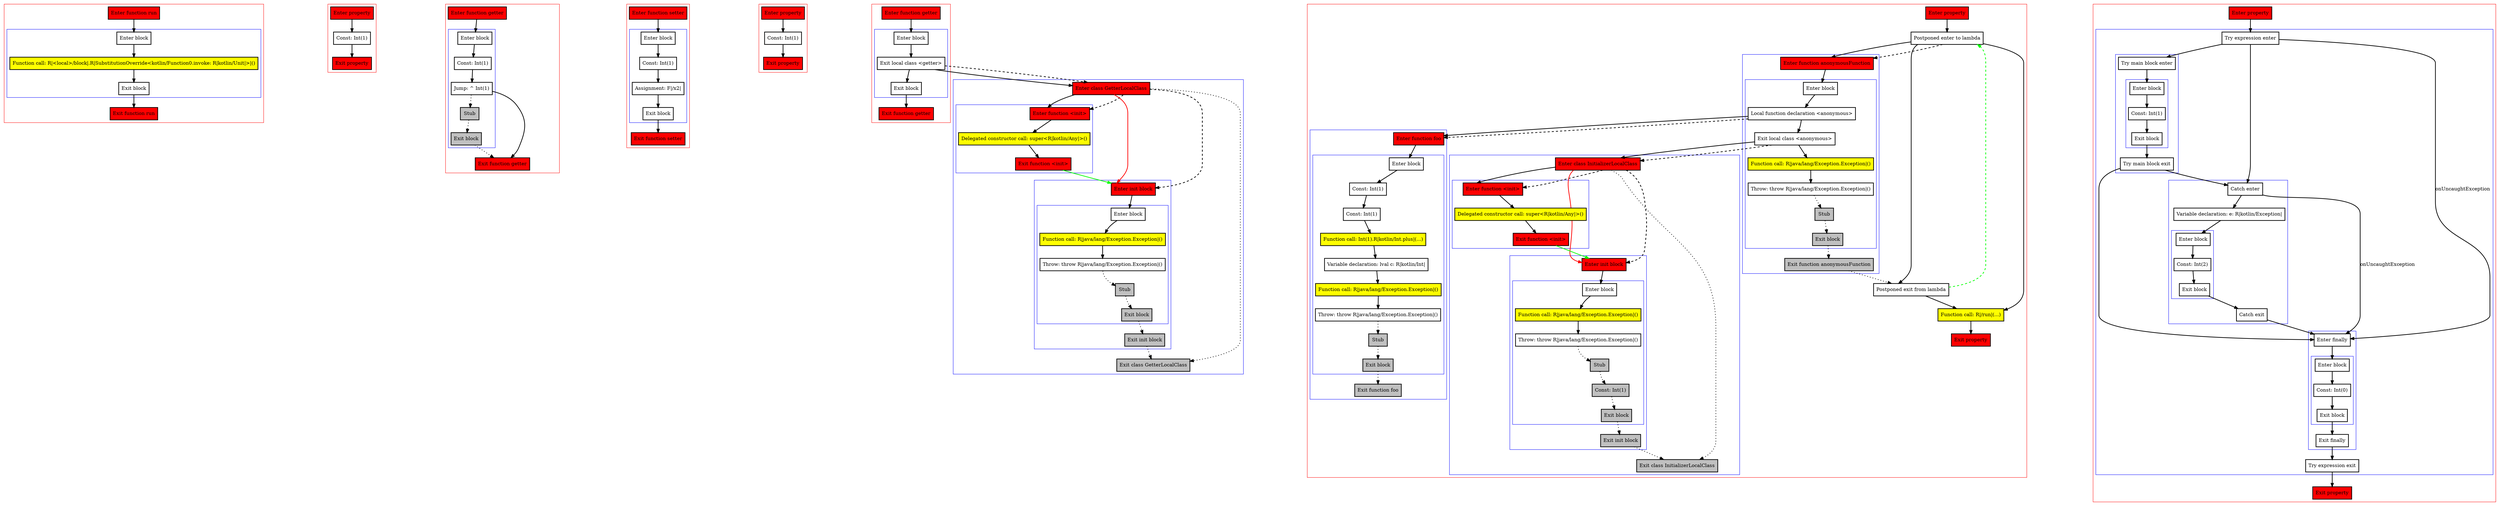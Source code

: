 digraph propertiesAndInitBlocks_kt {
    graph [nodesep=3]
    node [shape=box penwidth=2]
    edge [penwidth=2]

    subgraph cluster_0 {
        color=red
        0 [label="Enter function run" style="filled" fillcolor=red];
        subgraph cluster_1 {
            color=blue
            1 [label="Enter block"];
            2 [label="Function call: R|<local>/block|.R|SubstitutionOverride<kotlin/Function0.invoke: R|kotlin/Unit|>|()" style="filled" fillcolor=yellow];
            3 [label="Exit block"];
        }
        4 [label="Exit function run" style="filled" fillcolor=red];
    }
    0 -> {1};
    1 -> {2};
    2 -> {3};
    3 -> {4};

    subgraph cluster_2 {
        color=red
        5 [label="Enter property" style="filled" fillcolor=red];
        6 [label="Const: Int(1)"];
        7 [label="Exit property" style="filled" fillcolor=red];
    }
    5 -> {6};
    6 -> {7};

    subgraph cluster_3 {
        color=red
        8 [label="Enter function getter" style="filled" fillcolor=red];
        subgraph cluster_4 {
            color=blue
            9 [label="Enter block"];
            10 [label="Const: Int(1)"];
            11 [label="Jump: ^ Int(1)"];
            12 [label="Stub" style="filled" fillcolor=gray];
            13 [label="Exit block" style="filled" fillcolor=gray];
        }
        14 [label="Exit function getter" style="filled" fillcolor=red];
    }
    8 -> {9};
    9 -> {10};
    10 -> {11};
    11 -> {14};
    11 -> {12} [style=dotted];
    12 -> {13} [style=dotted];
    13 -> {14} [style=dotted];

    subgraph cluster_5 {
        color=red
        15 [label="Enter function setter" style="filled" fillcolor=red];
        subgraph cluster_6 {
            color=blue
            16 [label="Enter block"];
            17 [label="Const: Int(1)"];
            18 [label="Assignment: F|/x2|"];
            19 [label="Exit block"];
        }
        20 [label="Exit function setter" style="filled" fillcolor=red];
    }
    15 -> {16};
    16 -> {17};
    17 -> {18};
    18 -> {19};
    19 -> {20};

    subgraph cluster_7 {
        color=red
        21 [label="Enter property" style="filled" fillcolor=red];
        22 [label="Const: Int(1)"];
        23 [label="Exit property" style="filled" fillcolor=red];
    }
    21 -> {22};
    22 -> {23};

    subgraph cluster_8 {
        color=red
        24 [label="Enter function getter" style="filled" fillcolor=red];
        subgraph cluster_9 {
            color=blue
            25 [label="Enter block"];
            26 [label="Exit local class <getter>"];
            27 [label="Exit block"];
        }
        28 [label="Exit function getter" style="filled" fillcolor=red];
    }
    subgraph cluster_10 {
        color=blue
        29 [label="Enter class GetterLocalClass" style="filled" fillcolor=red];
        subgraph cluster_11 {
            color=blue
            30 [label="Enter function <init>" style="filled" fillcolor=red];
            31 [label="Delegated constructor call: super<R|kotlin/Any|>()" style="filled" fillcolor=yellow];
            32 [label="Exit function <init>" style="filled" fillcolor=red];
        }
        subgraph cluster_12 {
            color=blue
            33 [label="Enter init block" style="filled" fillcolor=red];
            subgraph cluster_13 {
                color=blue
                34 [label="Enter block"];
                35 [label="Function call: R|java/lang/Exception.Exception|()" style="filled" fillcolor=yellow];
                36 [label="Throw: throw R|java/lang/Exception.Exception|()"];
                37 [label="Stub" style="filled" fillcolor=gray];
                38 [label="Exit block" style="filled" fillcolor=gray];
            }
            39 [label="Exit init block" style="filled" fillcolor=gray];
        }
        40 [label="Exit class GetterLocalClass" style="filled" fillcolor=gray];
    }
    24 -> {25};
    25 -> {26};
    26 -> {27 29};
    26 -> {29} [style=dashed];
    27 -> {28};
    29 -> {30};
    29 -> {33} [color=red];
    29 -> {40} [style=dotted];
    29 -> {30 33} [style=dashed];
    30 -> {31};
    31 -> {32};
    32 -> {33} [color=green];
    33 -> {34};
    34 -> {35};
    35 -> {36};
    36 -> {37} [style=dotted];
    37 -> {38} [style=dotted];
    38 -> {39} [style=dotted];
    39 -> {40} [style=dotted];

    subgraph cluster_14 {
        color=red
        41 [label="Enter property" style="filled" fillcolor=red];
        42 [label="Postponed enter to lambda"];
        subgraph cluster_15 {
            color=blue
            43 [label="Enter function anonymousFunction" style="filled" fillcolor=red];
            subgraph cluster_16 {
                color=blue
                44 [label="Enter block"];
                45 [label="Local function declaration <anonymous>"];
                46 [label="Exit local class <anonymous>"];
                47 [label="Function call: R|java/lang/Exception.Exception|()" style="filled" fillcolor=yellow];
                48 [label="Throw: throw R|java/lang/Exception.Exception|()"];
                49 [label="Stub" style="filled" fillcolor=gray];
                50 [label="Exit block" style="filled" fillcolor=gray];
            }
            51 [label="Exit function anonymousFunction" style="filled" fillcolor=gray];
        }
        subgraph cluster_17 {
            color=blue
            52 [label="Enter class InitializerLocalClass" style="filled" fillcolor=red];
            subgraph cluster_18 {
                color=blue
                53 [label="Enter function <init>" style="filled" fillcolor=red];
                54 [label="Delegated constructor call: super<R|kotlin/Any|>()" style="filled" fillcolor=yellow];
                55 [label="Exit function <init>" style="filled" fillcolor=red];
            }
            subgraph cluster_19 {
                color=blue
                56 [label="Enter init block" style="filled" fillcolor=red];
                subgraph cluster_20 {
                    color=blue
                    57 [label="Enter block"];
                    58 [label="Function call: R|java/lang/Exception.Exception|()" style="filled" fillcolor=yellow];
                    59 [label="Throw: throw R|java/lang/Exception.Exception|()"];
                    60 [label="Stub" style="filled" fillcolor=gray];
                    61 [label="Const: Int(1)" style="filled" fillcolor=gray];
                    62 [label="Exit block" style="filled" fillcolor=gray];
                }
                63 [label="Exit init block" style="filled" fillcolor=gray];
            }
            64 [label="Exit class InitializerLocalClass" style="filled" fillcolor=gray];
        }
        subgraph cluster_21 {
            color=blue
            65 [label="Enter function foo" style="filled" fillcolor=red];
            subgraph cluster_22 {
                color=blue
                66 [label="Enter block"];
                67 [label="Const: Int(1)"];
                68 [label="Const: Int(1)"];
                69 [label="Function call: Int(1).R|kotlin/Int.plus|(...)" style="filled" fillcolor=yellow];
                70 [label="Variable declaration: lval c: R|kotlin/Int|"];
                71 [label="Function call: R|java/lang/Exception.Exception|()" style="filled" fillcolor=yellow];
                72 [label="Throw: throw R|java/lang/Exception.Exception|()"];
                73 [label="Stub" style="filled" fillcolor=gray];
                74 [label="Exit block" style="filled" fillcolor=gray];
            }
            75 [label="Exit function foo" style="filled" fillcolor=gray];
        }
        76 [label="Postponed exit from lambda"];
        77 [label="Function call: R|/run|(...)" style="filled" fillcolor=yellow];
        78 [label="Exit property" style="filled" fillcolor=red];
    }
    41 -> {42};
    42 -> {43 76 77};
    42 -> {43} [style=dashed];
    43 -> {44};
    44 -> {45};
    45 -> {46 65};
    45 -> {65} [style=dashed];
    46 -> {47 52};
    46 -> {52} [style=dashed];
    47 -> {48};
    48 -> {49} [style=dotted];
    49 -> {50} [style=dotted];
    50 -> {51} [style=dotted];
    51 -> {76} [style=dotted];
    52 -> {53};
    52 -> {56} [color=red];
    52 -> {64} [style=dotted];
    52 -> {53 56} [style=dashed];
    53 -> {54};
    54 -> {55};
    55 -> {56} [color=green];
    56 -> {57};
    57 -> {58};
    58 -> {59};
    59 -> {60} [style=dotted];
    60 -> {61} [style=dotted];
    61 -> {62} [style=dotted];
    62 -> {63} [style=dotted];
    63 -> {64} [style=dotted];
    65 -> {66};
    66 -> {67};
    67 -> {68};
    68 -> {69};
    69 -> {70};
    70 -> {71};
    71 -> {72};
    72 -> {73} [style=dotted];
    73 -> {74} [style=dotted];
    74 -> {75} [style=dotted];
    76 -> {77};
    76 -> {42} [color=green style=dashed];
    77 -> {78};

    subgraph cluster_23 {
        color=red
        79 [label="Enter property" style="filled" fillcolor=red];
        subgraph cluster_24 {
            color=blue
            80 [label="Try expression enter"];
            subgraph cluster_25 {
                color=blue
                81 [label="Try main block enter"];
                subgraph cluster_26 {
                    color=blue
                    82 [label="Enter block"];
                    83 [label="Const: Int(1)"];
                    84 [label="Exit block"];
                }
                85 [label="Try main block exit"];
            }
            subgraph cluster_27 {
                color=blue
                86 [label="Catch enter"];
                87 [label="Variable declaration: e: R|kotlin/Exception|"];
                subgraph cluster_28 {
                    color=blue
                    88 [label="Enter block"];
                    89 [label="Const: Int(2)"];
                    90 [label="Exit block"];
                }
                91 [label="Catch exit"];
            }
            subgraph cluster_29 {
                color=blue
                92 [label="Enter finally"];
                subgraph cluster_30 {
                    color=blue
                    93 [label="Enter block"];
                    94 [label="Const: Int(0)"];
                    95 [label="Exit block"];
                }
                96 [label="Exit finally"];
            }
            97 [label="Try expression exit"];
        }
        98 [label="Exit property" style="filled" fillcolor=red];
    }
    79 -> {80};
    80 -> {81 86};
    80 -> {92} [label="onUncaughtException"];
    81 -> {82};
    82 -> {83};
    83 -> {84};
    84 -> {85};
    85 -> {86 92};
    86 -> {87};
    86 -> {92} [label="onUncaughtException"];
    87 -> {88};
    88 -> {89};
    89 -> {90};
    90 -> {91};
    91 -> {92};
    92 -> {93};
    93 -> {94};
    94 -> {95};
    95 -> {96};
    96 -> {97};
    97 -> {98};

}
